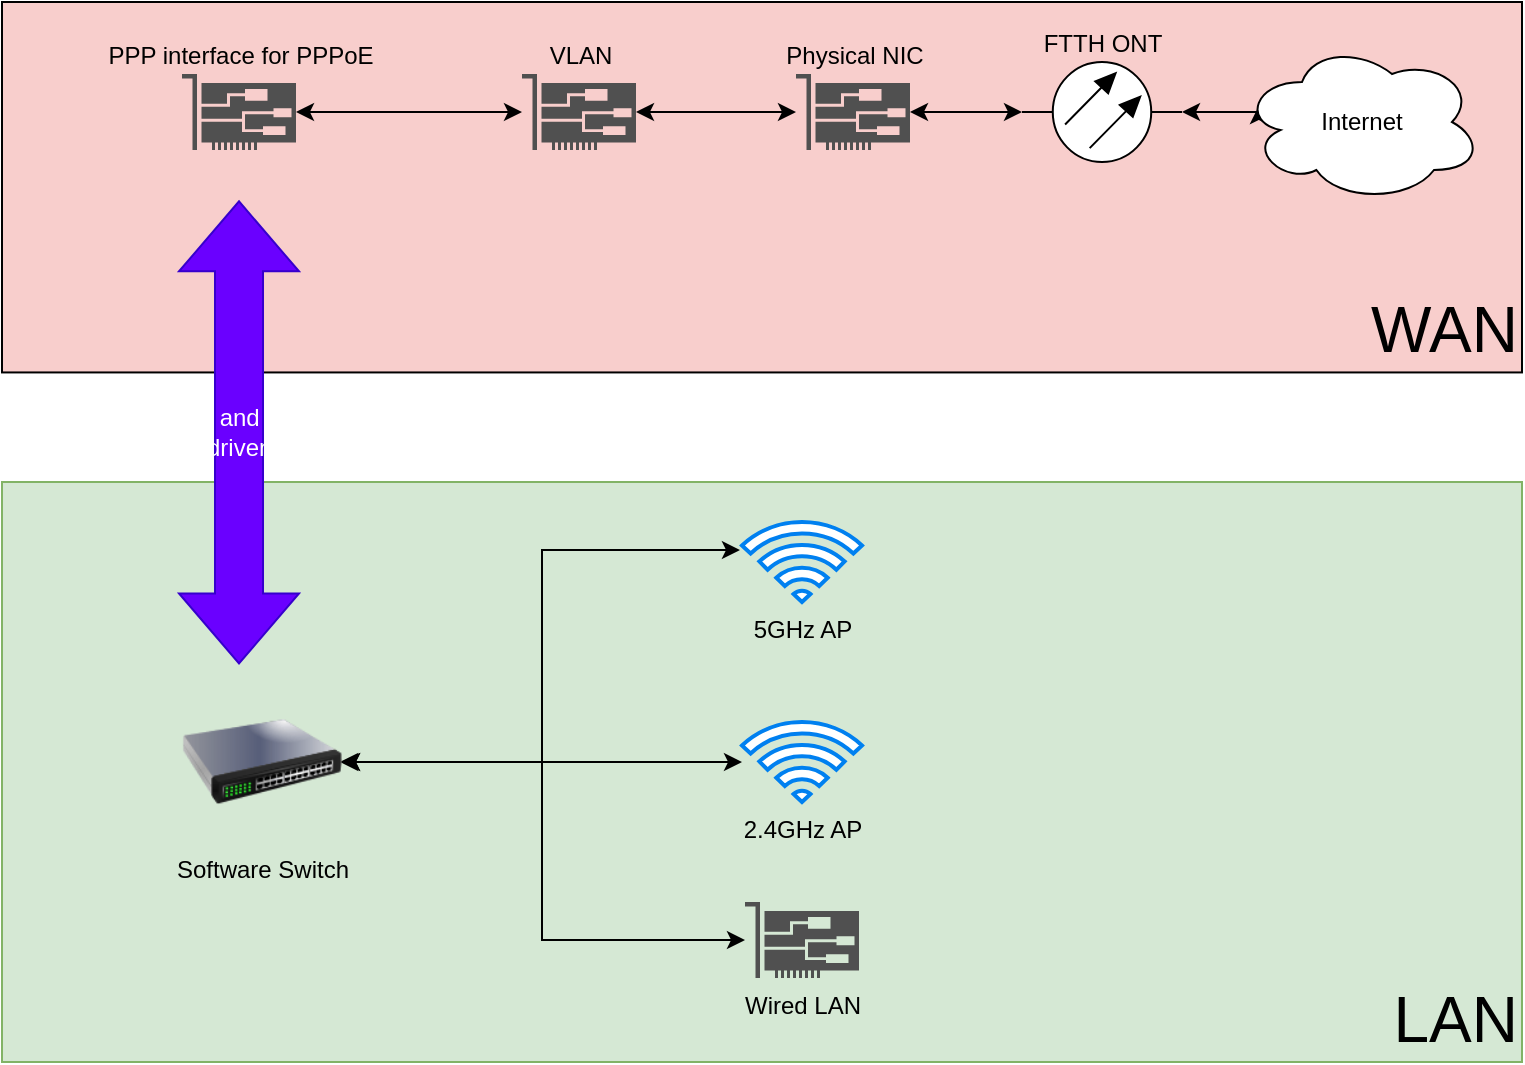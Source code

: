 <mxfile version="13.9.9" type="device"><diagram id="NdaUrk4GNmXDuPOpy0tZ" name="Pagina-1"><mxGraphModel dx="1422" dy="815" grid="1" gridSize="10" guides="1" tooltips="1" connect="1" arrows="1" fold="1" page="1" pageScale="1" pageWidth="827" pageHeight="1169" math="0" shadow="0"><root><mxCell id="0"/><mxCell id="1" parent="0"/><mxCell id="kfGD-J0K_YARb_I27SG9-27" value="&lt;font style=&quot;font-size: 32px&quot;&gt;WAN&lt;/font&gt;" style="rounded=0;whiteSpace=wrap;html=1;labelBackgroundColor=none;align=right;fillColor=#f8cecc;fontColor=#000000;strokeColor=#000000;verticalAlign=bottom;" parent="1" vertex="1"><mxGeometry x="50" y="50" width="760" height="185.22" as="geometry"/></mxCell><mxCell id="kfGD-J0K_YARb_I27SG9-26" value="LAN" style="rounded=0;whiteSpace=wrap;html=1;labelBackgroundColor=none;align=right;fillColor=#d5e8d4;strokeColor=#82b366;verticalAlign=bottom;fontSize=32;fontColor=#000000;" parent="1" vertex="1"><mxGeometry x="50" y="290" width="760" height="290" as="geometry"/></mxCell><mxCell id="kfGD-J0K_YARb_I27SG9-22" style="edgeStyle=orthogonalEdgeStyle;rounded=0;orthogonalLoop=1;jettySize=auto;html=1;entryX=1;entryY=0.5;entryDx=0;entryDy=0;startArrow=classic;startFill=1;endArrow=classic;endFill=1;fontColor=#000000;strokeColor=#000000;" parent="1" source="kfGD-J0K_YARb_I27SG9-4" edge="1"><mxGeometry relative="1" as="geometry"><mxPoint x="310.5" y="519" as="sourcePoint"/><mxPoint x="219" y="430" as="targetPoint"/><Array as="points"><mxPoint x="320" y="519"/><mxPoint x="320" y="430"/></Array></mxGeometry></mxCell><mxCell id="kfGD-J0K_YARb_I27SG9-4" value="Wired LAN" style="pointerEvents=1;shadow=0;dashed=0;html=1;strokeColor=none;fillColor=#505050;labelPosition=center;verticalLabelPosition=bottom;verticalAlign=top;outlineConnect=0;align=center;shape=mxgraph.office.devices.nic;fontColor=#000000;" parent="1" vertex="1"><mxGeometry x="421.5" y="500" width="57" height="38" as="geometry"/></mxCell><mxCell id="kfGD-J0K_YARb_I27SG9-20" style="edgeStyle=orthogonalEdgeStyle;rounded=0;orthogonalLoop=1;jettySize=auto;html=1;exitX=1;exitY=0.5;exitDx=0;exitDy=0;entryX=-0.017;entryY=0.35;entryDx=0;entryDy=0;entryPerimeter=0;startArrow=classic;startFill=1;endArrow=classic;endFill=1;fontColor=#000000;strokeColor=#000000;" parent="1" source="kfGD-J0K_YARb_I27SG9-5" target="kfGD-J0K_YARb_I27SG9-11" edge="1"><mxGeometry relative="1" as="geometry"/></mxCell><mxCell id="kfGD-J0K_YARb_I27SG9-5" value="Software Switch" style="image;html=1;image=img/lib/clip_art/networking/Switch_128x128.png;verticalAlign=top;labelPosition=center;verticalLabelPosition=bottom;align=center;fontColor=#000000;labelBackgroundColor=none;" parent="1" vertex="1"><mxGeometry x="140" y="390" width="80" height="80" as="geometry"/></mxCell><mxCell id="kfGD-J0K_YARb_I27SG9-8" style="edgeStyle=orthogonalEdgeStyle;rounded=0;orthogonalLoop=1;jettySize=auto;html=1;exitX=0.5;exitY=1;exitDx=0;exitDy=0;startArrow=classic;startFill=1;endArrow=classic;endFill=1;fontColor=#000000;" parent="1" source="kfGD-J0K_YARb_I27SG9-5" target="kfGD-J0K_YARb_I27SG9-5" edge="1"><mxGeometry relative="1" as="geometry"/></mxCell><mxCell id="kfGD-J0K_YARb_I27SG9-21" style="edgeStyle=orthogonalEdgeStyle;rounded=0;orthogonalLoop=1;jettySize=auto;html=1;entryX=1;entryY=0.5;entryDx=0;entryDy=0;startArrow=classic;startFill=1;endArrow=classic;endFill=1;fontColor=#000000;strokeColor=#000000;" parent="1" source="kfGD-J0K_YARb_I27SG9-10" target="kfGD-J0K_YARb_I27SG9-5" edge="1"><mxGeometry relative="1" as="geometry"/></mxCell><mxCell id="kfGD-J0K_YARb_I27SG9-10" value="2.4GHz AP" style="html=1;verticalLabelPosition=bottom;align=center;labelBackgroundColor=none;verticalAlign=top;strokeWidth=2;strokeColor=#0080F0;shadow=0;dashed=0;shape=mxgraph.ios7.icons.wifi;pointerEvents=1;fontColor=#000000;" parent="1" vertex="1"><mxGeometry x="420" y="410" width="60" height="40" as="geometry"/></mxCell><mxCell id="kfGD-J0K_YARb_I27SG9-11" value="5GHz AP" style="html=1;verticalLabelPosition=bottom;align=center;labelBackgroundColor=none;verticalAlign=top;strokeWidth=2;strokeColor=#0080F0;shadow=0;dashed=0;shape=mxgraph.ios7.icons.wifi;pointerEvents=1;fontColor=#000000;" parent="1" vertex="1"><mxGeometry x="420" y="310" width="60" height="40" as="geometry"/></mxCell><mxCell id="kfGD-J0K_YARb_I27SG9-15" value="" style="edgeStyle=orthogonalEdgeStyle;rounded=0;orthogonalLoop=1;jettySize=auto;html=1;startArrow=classic;startFill=1;endArrow=classic;endFill=1;fontColor=#000000;strokeColor=#000000;" parent="1" source="kfGD-J0K_YARb_I27SG9-13" target="kfGD-J0K_YARb_I27SG9-14" edge="1"><mxGeometry relative="1" as="geometry"/></mxCell><mxCell id="kfGD-J0K_YARb_I27SG9-13" value="PPP interface for PPPoE" style="pointerEvents=1;shadow=0;dashed=0;html=1;strokeColor=none;fillColor=#505050;labelPosition=center;verticalLabelPosition=top;verticalAlign=bottom;outlineConnect=0;align=center;shape=mxgraph.office.devices.nic;labelBackgroundColor=none;fontColor=#000000;" parent="1" vertex="1"><mxGeometry x="140" y="86" width="57" height="38" as="geometry"/></mxCell><mxCell id="kfGD-J0K_YARb_I27SG9-17" value="" style="edgeStyle=orthogonalEdgeStyle;rounded=0;orthogonalLoop=1;jettySize=auto;html=1;startArrow=classic;startFill=1;endArrow=classic;endFill=1;fontColor=#000000;strokeColor=#000000;" parent="1" source="kfGD-J0K_YARb_I27SG9-14" target="kfGD-J0K_YARb_I27SG9-16" edge="1"><mxGeometry relative="1" as="geometry"/></mxCell><mxCell id="kfGD-J0K_YARb_I27SG9-14" value="VLAN" style="pointerEvents=1;shadow=0;dashed=0;html=1;strokeColor=none;fillColor=#505050;labelPosition=center;verticalLabelPosition=top;verticalAlign=bottom;outlineConnect=0;align=center;shape=mxgraph.office.devices.nic;labelBackgroundColor=none;fontColor=#000000;" parent="1" vertex="1"><mxGeometry x="310" y="86" width="57" height="38" as="geometry"/></mxCell><mxCell id="kfGD-J0K_YARb_I27SG9-16" value="Physical NIC" style="pointerEvents=1;shadow=0;dashed=0;html=1;strokeColor=none;fillColor=#505050;labelPosition=center;verticalLabelPosition=top;verticalAlign=bottom;outlineConnect=0;align=center;shape=mxgraph.office.devices.nic;labelBackgroundColor=none;fontColor=#000000;" parent="1" vertex="1"><mxGeometry x="447" y="86" width="57" height="38" as="geometry"/></mxCell><mxCell id="kfGD-J0K_YARb_I27SG9-19" style="edgeStyle=orthogonalEdgeStyle;rounded=0;orthogonalLoop=1;jettySize=auto;html=1;exitX=0;exitY=0.5;exitDx=0;exitDy=0;exitPerimeter=0;startArrow=classic;startFill=1;endArrow=classic;endFill=1;fontColor=#000000;strokeColor=#000000;" parent="1" source="kfGD-J0K_YARb_I27SG9-18" target="kfGD-J0K_YARb_I27SG9-16" edge="1"><mxGeometry relative="1" as="geometry"/></mxCell><mxCell id="kfGD-J0K_YARb_I27SG9-24" style="edgeStyle=orthogonalEdgeStyle;rounded=0;orthogonalLoop=1;jettySize=auto;html=1;exitX=1;exitY=0.5;exitDx=0;exitDy=0;exitPerimeter=0;entryX=0.07;entryY=0.4;entryDx=0;entryDy=0;entryPerimeter=0;startArrow=classic;startFill=1;endArrow=classic;endFill=1;fontColor=#000000;strokeColor=#000000;" parent="1" source="kfGD-J0K_YARb_I27SG9-18" target="kfGD-J0K_YARb_I27SG9-23" edge="1"><mxGeometry relative="1" as="geometry"/></mxCell><mxCell id="kfGD-J0K_YARb_I27SG9-18" value="FTTH ONT" style="verticalLabelPosition=top;shadow=0;dashed=0;align=center;html=1;verticalAlign=bottom;shape=mxgraph.electrical.transmission.optical_fiber;labelBackgroundColor=none;labelPosition=center;fontColor=#000000;" parent="1" vertex="1"><mxGeometry x="560" y="80" width="80" height="50" as="geometry"/></mxCell><mxCell id="kfGD-J0K_YARb_I27SG9-23" value="Internet" style="ellipse;shape=cloud;whiteSpace=wrap;html=1;labelBackgroundColor=none;" parent="1" vertex="1"><mxGeometry x="670" y="70" width="120" height="80" as="geometry"/></mxCell><mxCell id="kfGD-J0K_YARb_I27SG9-25" value="LAN to WAN and WAN-to-LAN&lt;br&gt;forwarding driven by iptables" style="html=1;shadow=0;dashed=0;align=center;verticalAlign=middle;shape=mxgraph.arrows2.twoWayArrow;dy=0.6;dx=35;labelBackgroundColor=none;rotation=90;textDirection=ltr;horizontal=0;labelPosition=center;verticalLabelPosition=middle;fontColor=#ffffff;fillColor=#6a00ff;strokeColor=#3700CC;" parent="1" vertex="1"><mxGeometry x="52.97" y="235.22" width="231.07" height="60" as="geometry"/></mxCell></root></mxGraphModel></diagram></mxfile>